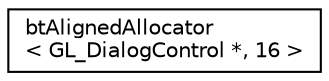 digraph "Graphical Class Hierarchy"
{
  edge [fontname="Helvetica",fontsize="10",labelfontname="Helvetica",labelfontsize="10"];
  node [fontname="Helvetica",fontsize="10",shape=record];
  rankdir="LR";
  Node1 [label="btAlignedAllocator\l\< GL_DialogControl *, 16 \>",height=0.2,width=0.4,color="black", fillcolor="white", style="filled",URL="$classbt_aligned_allocator.html"];
}
